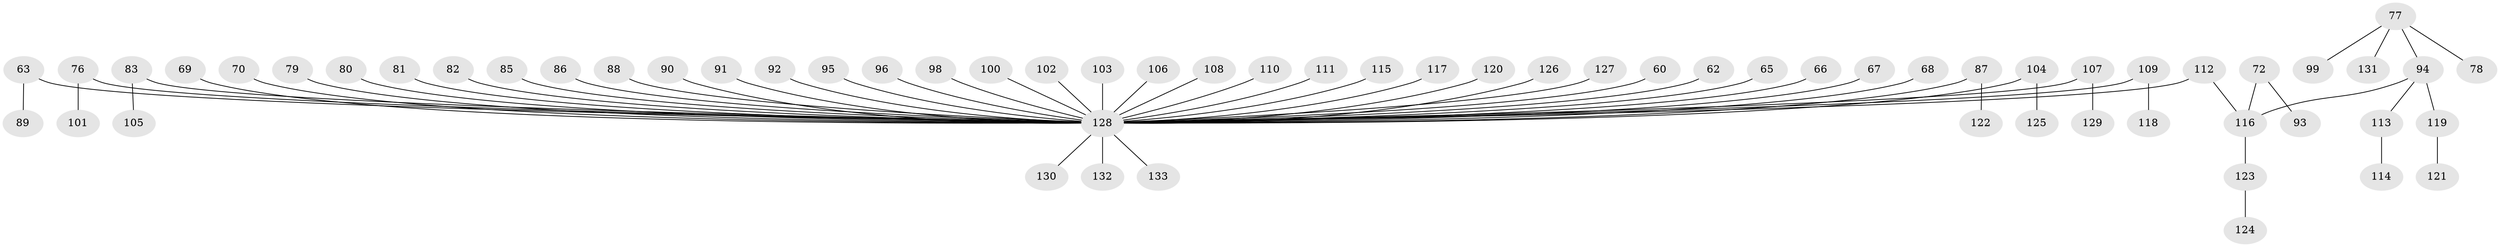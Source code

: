 // original degree distribution, {6: 0.015037593984962405, 7: 0.007518796992481203, 4: 0.05263157894736842, 3: 0.08270676691729323, 5: 0.06015037593984962, 8: 0.007518796992481203, 2: 0.24812030075187969, 1: 0.5263157894736842}
// Generated by graph-tools (version 1.1) at 2025/52/03/09/25 04:52:32]
// undirected, 66 vertices, 65 edges
graph export_dot {
graph [start="1"]
  node [color=gray90,style=filled];
  60;
  62;
  63;
  65;
  66;
  67;
  68;
  69;
  70;
  72;
  76 [super="+61"];
  77 [super="+42"];
  78;
  79;
  80;
  81;
  82;
  83;
  85;
  86;
  87;
  88;
  89;
  90;
  91;
  92;
  93;
  94 [super="+26"];
  95;
  96;
  98;
  99;
  100;
  101;
  102;
  103;
  104;
  105;
  106;
  107;
  108;
  109;
  110;
  111;
  112 [super="+24"];
  113 [super="+84"];
  114;
  115;
  116 [super="+29+21+44"];
  117;
  118;
  119;
  120 [super="+41"];
  121;
  122;
  123 [super="+54"];
  124;
  125;
  126;
  127;
  128 [super="+56+97+58+59"];
  129;
  130;
  131;
  132;
  133;
  60 -- 128;
  62 -- 128;
  63 -- 89;
  63 -- 128;
  65 -- 128;
  66 -- 128;
  67 -- 128;
  68 -- 128;
  69 -- 128;
  70 -- 128;
  72 -- 93;
  72 -- 116;
  76 -- 101;
  76 -- 128;
  77 -- 99;
  77 -- 131;
  77 -- 94;
  77 -- 78;
  79 -- 128;
  80 -- 128;
  81 -- 128;
  82 -- 128;
  83 -- 105;
  83 -- 128;
  85 -- 128;
  86 -- 128;
  87 -- 122;
  87 -- 128;
  88 -- 128;
  90 -- 128;
  91 -- 128;
  92 -- 128;
  94 -- 116;
  94 -- 119;
  94 -- 113;
  95 -- 128;
  96 -- 128;
  98 -- 128;
  100 -- 128;
  102 -- 128;
  103 -- 128;
  104 -- 125;
  104 -- 128;
  106 -- 128;
  107 -- 129;
  107 -- 128;
  108 -- 128;
  109 -- 118;
  109 -- 128;
  110 -- 128;
  111 -- 128;
  112 -- 116;
  112 -- 128;
  113 -- 114;
  115 -- 128;
  116 -- 123;
  117 -- 128;
  119 -- 121;
  120 -- 128;
  123 -- 124;
  126 -- 128;
  127 -- 128;
  128 -- 130;
  128 -- 132;
  128 -- 133;
}
